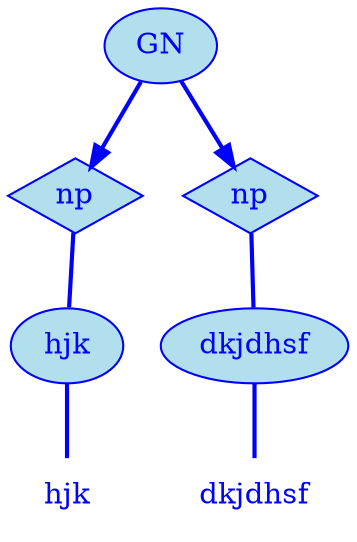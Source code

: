 digraph g {
	graph [bb="0,0,162,252"];
	node [label="\N"];
	graph [_draw_="c 5 -white C 5 -white P 4 0 0 0 252 162 252 162 0 ",
		xdotversion="1.2"];
	"mc1s1_t1#token84" [label=hjk, shape=plaintext, fillcolor=lightblue2, fontcolor=blue, pos="27,18", width="0.75", height="0.50", _ldraw_="F 14.000000 11 -Times-Roman c 4 -blue T 27 13 0 21 3 -hjk "];
	"mc1s1_W1#wordmc1s1_t1#token" [label=hjk, shape=ellipse, fillcolor=lightblue2, fontcolor=blue, pos="27,90", width="0.75", height="0.50", color=blue, style=filled, _draw_="S 6 -filled c 4 -blue C 10 -lightblue2 E 27 90 27 18 ", _ldraw_="F 14.000000 11 -Times-Roman c 4 -blue T 27 85 0 21 3 -hjk "];
	"mc1s1_P13#pos" [label=np, shape=diamond, fillcolor=lightblue2, fontcolor=blue, pos="36,162", width="0.75", height="0.50", color=blue, style=filled, _draw_="S 6 -filled c 4 -blue C 10 -lightblue2 P 4 36 180 9 162 36 144 63 162 ", _ldraw_="F 14.000000 11 -Times-Roman c 4 -blue T 36 157 0 17 2 -np "];
	"mc1s1_t3#token87" [label=dkjdhsf, shape=plaintext, fillcolor=lightblue2, fontcolor=blue, pos="117,18", width="0.89", height="0.50", _ldraw_="F 14.000000 11 -Times-Roman c 4 -blue T 117 13 0 49 7 -dkjdhsf "];
	"mc1s1_W2#wordmc1s1_t3#token" [label=dkjdhsf, shape=ellipse, fillcolor=lightblue2, fontcolor=blue, pos="117,90", width="1.25", height="0.50", color=blue, style=filled, _draw_="S 6 -filled c 4 -blue C 10 -lightblue2 E 117 90 45 18 ", _ldraw_="F 14.000000 11 -Times-Roman c 4 -blue T 117 85 0 49 7 -dkjdhsf "];
	"mc1s1_P38#pos" [label=np, shape=diamond, fillcolor=lightblue2, fontcolor=blue, pos="112,162", width="0.75", height="0.50", color=blue, style=filled, _draw_="S 6 -filled c 4 -blue C 10 -lightblue2 P 4 112 180 85 162 112 144 139 162 ", _ldraw_="F 14.000000 11 -Times-Roman c 4 -blue T 112 157 0 17 2 -np "];
	"mc1s1_chk0#chunk" [label=GN, fillcolor=lightblue2, fontcolor=blue, pos="74,234", width="0.75", height="0.50", color=blue, style=filled, arrowhead=doubleoctagon, _draw_="S 6 -filled c 4 -blue C 10 -lightblue2 E 74 234 27 18 ", _ldraw_="F 14.000000 11 -Times-Roman c 4 -blue T 74 229 0 22 2 -GN "];
	"mc1s1_W1#wordmc1s1_t1#token" -> "mc1s1_t1#token84" [arrowhead=none, color=blue, fontcolor=blue, style=bold, minlen=1, pos="27,72 27,61 27,47 27,36", _draw_="S 4 -bold c 4 -blue B 4 27 72 27 61 27 47 27 36 "];
	"mc1s1_P13#pos" -> "mc1s1_W1#wordmc1s1_t1#token" [arrowhead=none, color=blue, fontcolor=blue, style=bold, minlen=1, pos="34,145 32,134 31,119 29,108", _draw_="S 4 -bold c 4 -blue B 4 34 145 32 134 31 119 29 108 "];
	"mc1s1_W2#wordmc1s1_t3#token" -> "mc1s1_t3#token87" [arrowhead=none, color=blue, fontcolor=blue, style=bold, minlen=1, pos="117,72 117,61 117,47 117,36", _draw_="S 4 -bold c 4 -blue B 4 117 72 117 61 117 47 117 36 "];
	"mc1s1_P38#pos" -> "mc1s1_W2#wordmc1s1_t3#token" [arrowhead=none, color=blue, fontcolor=blue, style=bold, minlen=1, pos="113,145 114,134 115,119 116,108", _draw_="S 4 -bold c 4 -blue B 4 113 145 114 134 115 119 116 108 "];
	"mc1s1_chk0#chunk" -> "mc1s1_P13#pos" [color=blue, fontcolor=blue, style=bold, minlen=1, pos="e,43,176 65,217 60,208 53,195 48,185", shape=normal, _draw_="S 4 -bold c 4 -blue B 4 65 217 60 208 53 195 48 185 ", _hdraw_="S 5 -solid S 15 -setlinewidth(1) c 4 -blue C 4 -blue P 3 51 183 43 176 45 186 "];
	"mc1s1_chk0#chunk" -> "mc1s1_P38#pos" [color=blue, fontcolor=blue, style=bold, minlen=1, pos="e,105,176 83,217 88,208 95,195 100,185", shape=normal, _draw_="S 4 -bold c 4 -blue B 4 83 217 88 208 95 195 100 185 ", _hdraw_="S 5 -solid S 15 -setlinewidth(1) c 4 -blue C 4 -blue P 3 103 186 105 176 97 183 "];
}
